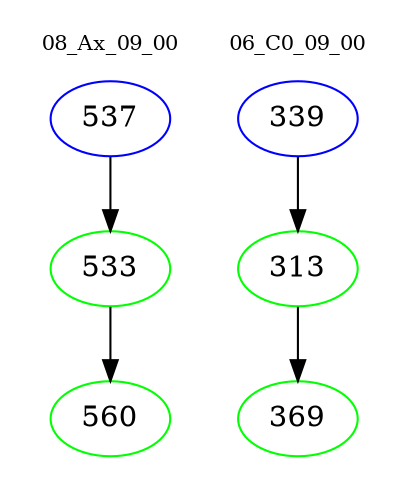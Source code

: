 digraph{
subgraph cluster_0 {
color = white
label = "08_Ax_09_00";
fontsize=10;
T0_537 [label="537", color="blue"]
T0_537 -> T0_533 [color="black"]
T0_533 [label="533", color="green"]
T0_533 -> T0_560 [color="black"]
T0_560 [label="560", color="green"]
}
subgraph cluster_1 {
color = white
label = "06_C0_09_00";
fontsize=10;
T1_339 [label="339", color="blue"]
T1_339 -> T1_313 [color="black"]
T1_313 [label="313", color="green"]
T1_313 -> T1_369 [color="black"]
T1_369 [label="369", color="green"]
}
}
